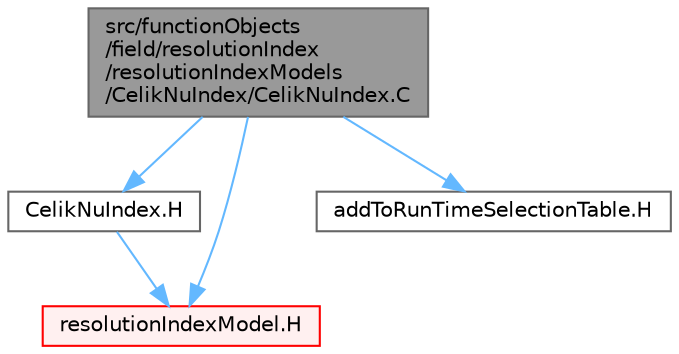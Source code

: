 digraph "src/functionObjects/field/resolutionIndex/resolutionIndexModels/CelikNuIndex/CelikNuIndex.C"
{
 // LATEX_PDF_SIZE
  bgcolor="transparent";
  edge [fontname=Helvetica,fontsize=10,labelfontname=Helvetica,labelfontsize=10];
  node [fontname=Helvetica,fontsize=10,shape=box,height=0.2,width=0.4];
  Node1 [id="Node000001",label="src/functionObjects\l/field/resolutionIndex\l/resolutionIndexModels\l/CelikNuIndex/CelikNuIndex.C",height=0.2,width=0.4,color="gray40", fillcolor="grey60", style="filled", fontcolor="black",tooltip=" "];
  Node1 -> Node2 [id="edge1_Node000001_Node000002",color="steelblue1",style="solid",tooltip=" "];
  Node2 [id="Node000002",label="CelikNuIndex.H",height=0.2,width=0.4,color="grey40", fillcolor="white", style="filled",URL="$CelikNuIndex_8H.html",tooltip=" "];
  Node2 -> Node3 [id="edge2_Node000002_Node000003",color="steelblue1",style="solid",tooltip=" "];
  Node3 [id="Node000003",label="resolutionIndexModel.H",height=0.2,width=0.4,color="red", fillcolor="#FFF0F0", style="filled",URL="$resolutionIndexModel_8H.html",tooltip=" "];
  Node1 -> Node3 [id="edge3_Node000001_Node000003",color="steelblue1",style="solid",tooltip=" "];
  Node1 -> Node381 [id="edge4_Node000001_Node000381",color="steelblue1",style="solid",tooltip=" "];
  Node381 [id="Node000381",label="addToRunTimeSelectionTable.H",height=0.2,width=0.4,color="grey40", fillcolor="white", style="filled",URL="$addToRunTimeSelectionTable_8H.html",tooltip="Macros for easy insertion into run-time selection tables."];
}
